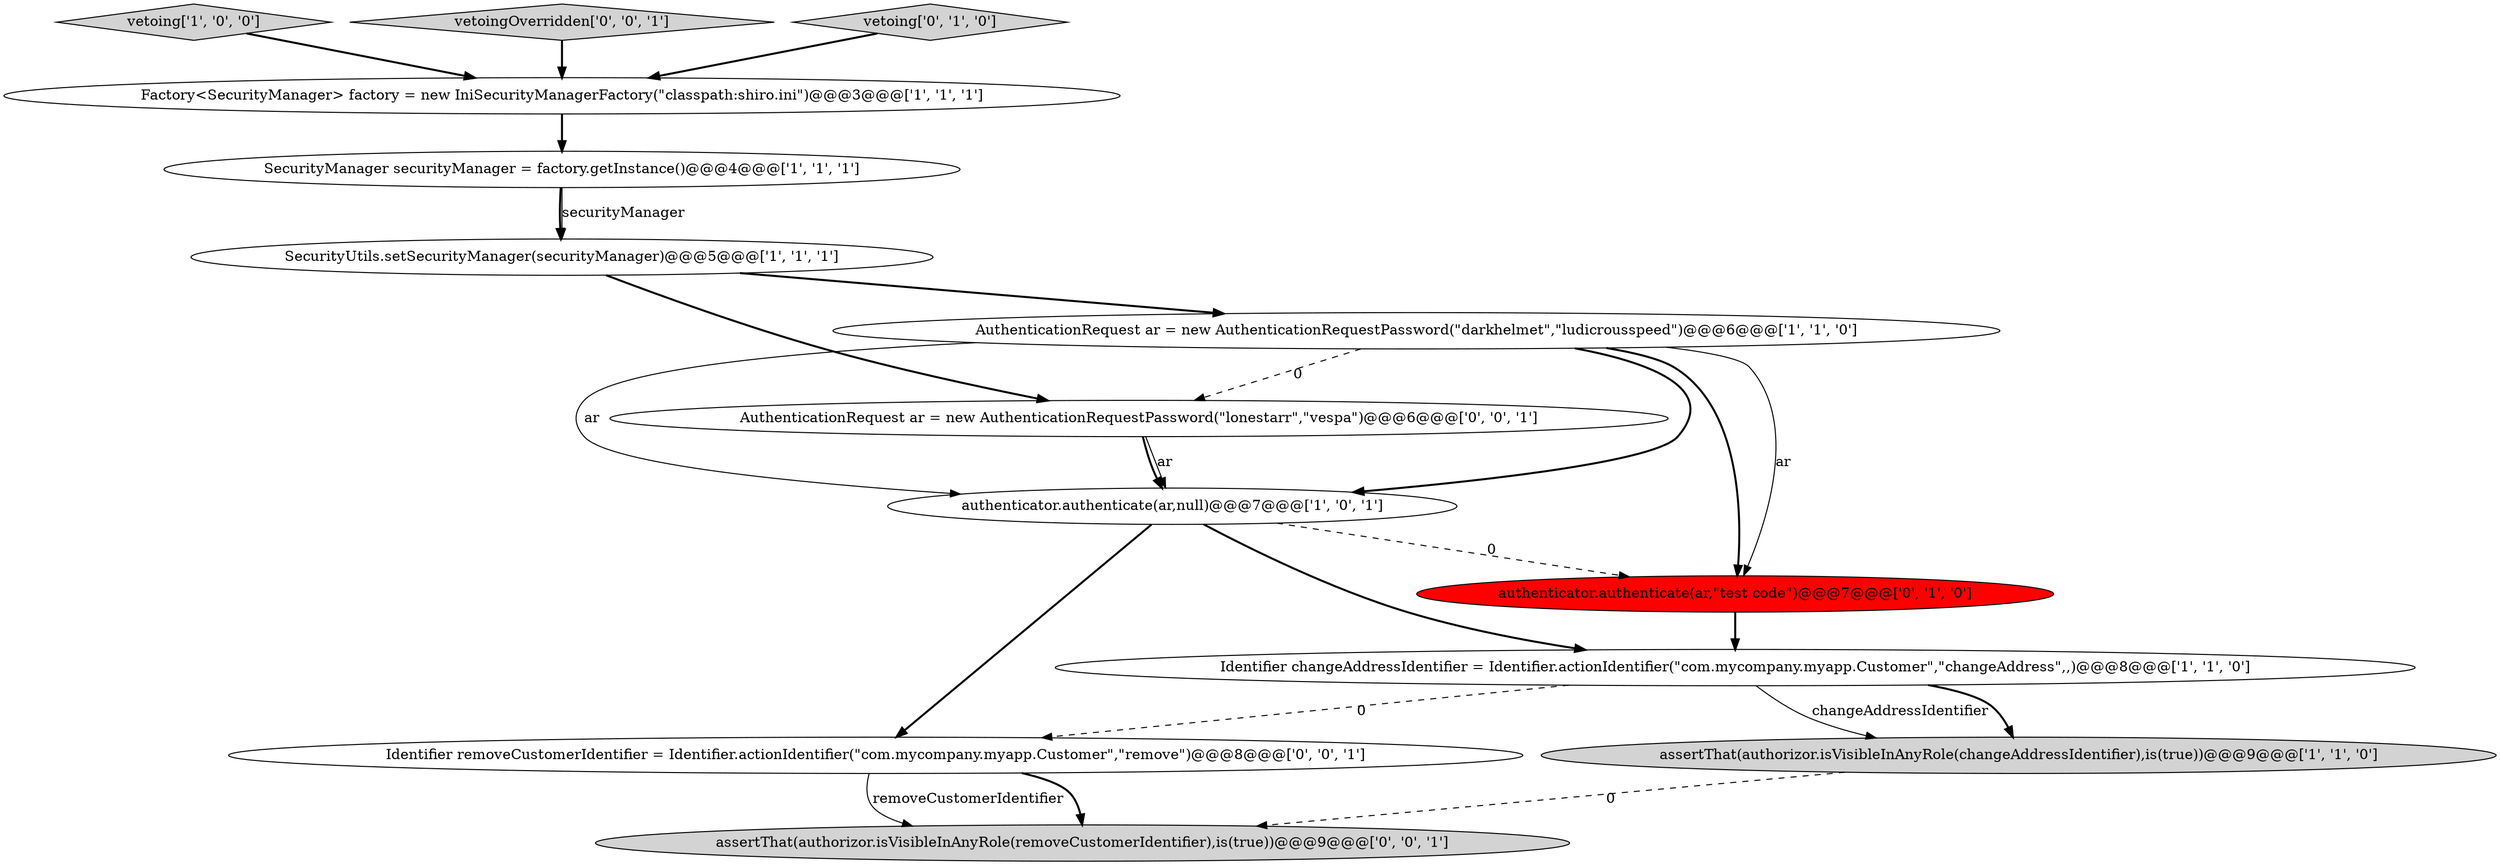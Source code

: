 digraph {
13 [style = filled, label = "Identifier removeCustomerIdentifier = Identifier.actionIdentifier(\"com.mycompany.myapp.Customer\",\"remove\")@@@8@@@['0', '0', '1']", fillcolor = white, shape = ellipse image = "AAA0AAABBB3BBB"];
6 [style = filled, label = "SecurityManager securityManager = factory.getInstance()@@@4@@@['1', '1', '1']", fillcolor = white, shape = ellipse image = "AAA0AAABBB1BBB"];
5 [style = filled, label = "vetoing['1', '0', '0']", fillcolor = lightgray, shape = diamond image = "AAA0AAABBB1BBB"];
0 [style = filled, label = "Factory<SecurityManager> factory = new IniSecurityManagerFactory(\"classpath:shiro.ini\")@@@3@@@['1', '1', '1']", fillcolor = white, shape = ellipse image = "AAA0AAABBB1BBB"];
11 [style = filled, label = "vetoingOverridden['0', '0', '1']", fillcolor = lightgray, shape = diamond image = "AAA0AAABBB3BBB"];
2 [style = filled, label = "assertThat(authorizor.isVisibleInAnyRole(changeAddressIdentifier),is(true))@@@9@@@['1', '1', '0']", fillcolor = lightgray, shape = ellipse image = "AAA0AAABBB1BBB"];
1 [style = filled, label = "SecurityUtils.setSecurityManager(securityManager)@@@5@@@['1', '1', '1']", fillcolor = white, shape = ellipse image = "AAA0AAABBB1BBB"];
3 [style = filled, label = "authenticator.authenticate(ar,null)@@@7@@@['1', '0', '1']", fillcolor = white, shape = ellipse image = "AAA0AAABBB1BBB"];
12 [style = filled, label = "assertThat(authorizor.isVisibleInAnyRole(removeCustomerIdentifier),is(true))@@@9@@@['0', '0', '1']", fillcolor = lightgray, shape = ellipse image = "AAA0AAABBB3BBB"];
4 [style = filled, label = "Identifier changeAddressIdentifier = Identifier.actionIdentifier(\"com.mycompany.myapp.Customer\",\"changeAddress\",,)@@@8@@@['1', '1', '0']", fillcolor = white, shape = ellipse image = "AAA0AAABBB1BBB"];
7 [style = filled, label = "AuthenticationRequest ar = new AuthenticationRequestPassword(\"darkhelmet\",\"ludicrousspeed\")@@@6@@@['1', '1', '0']", fillcolor = white, shape = ellipse image = "AAA0AAABBB1BBB"];
8 [style = filled, label = "authenticator.authenticate(ar,\"test code\")@@@7@@@['0', '1', '0']", fillcolor = red, shape = ellipse image = "AAA1AAABBB2BBB"];
10 [style = filled, label = "AuthenticationRequest ar = new AuthenticationRequestPassword(\"lonestarr\",\"vespa\")@@@6@@@['0', '0', '1']", fillcolor = white, shape = ellipse image = "AAA0AAABBB3BBB"];
9 [style = filled, label = "vetoing['0', '1', '0']", fillcolor = lightgray, shape = diamond image = "AAA0AAABBB2BBB"];
4->2 [style = solid, label="changeAddressIdentifier"];
9->0 [style = bold, label=""];
0->6 [style = bold, label=""];
10->3 [style = bold, label=""];
4->2 [style = bold, label=""];
7->8 [style = solid, label="ar"];
7->8 [style = bold, label=""];
1->7 [style = bold, label=""];
3->4 [style = bold, label=""];
7->3 [style = bold, label=""];
6->1 [style = bold, label=""];
2->12 [style = dashed, label="0"];
11->0 [style = bold, label=""];
13->12 [style = bold, label=""];
6->1 [style = solid, label="securityManager"];
5->0 [style = bold, label=""];
3->13 [style = bold, label=""];
3->8 [style = dashed, label="0"];
10->3 [style = solid, label="ar"];
7->10 [style = dashed, label="0"];
8->4 [style = bold, label=""];
4->13 [style = dashed, label="0"];
1->10 [style = bold, label=""];
13->12 [style = solid, label="removeCustomerIdentifier"];
7->3 [style = solid, label="ar"];
}
